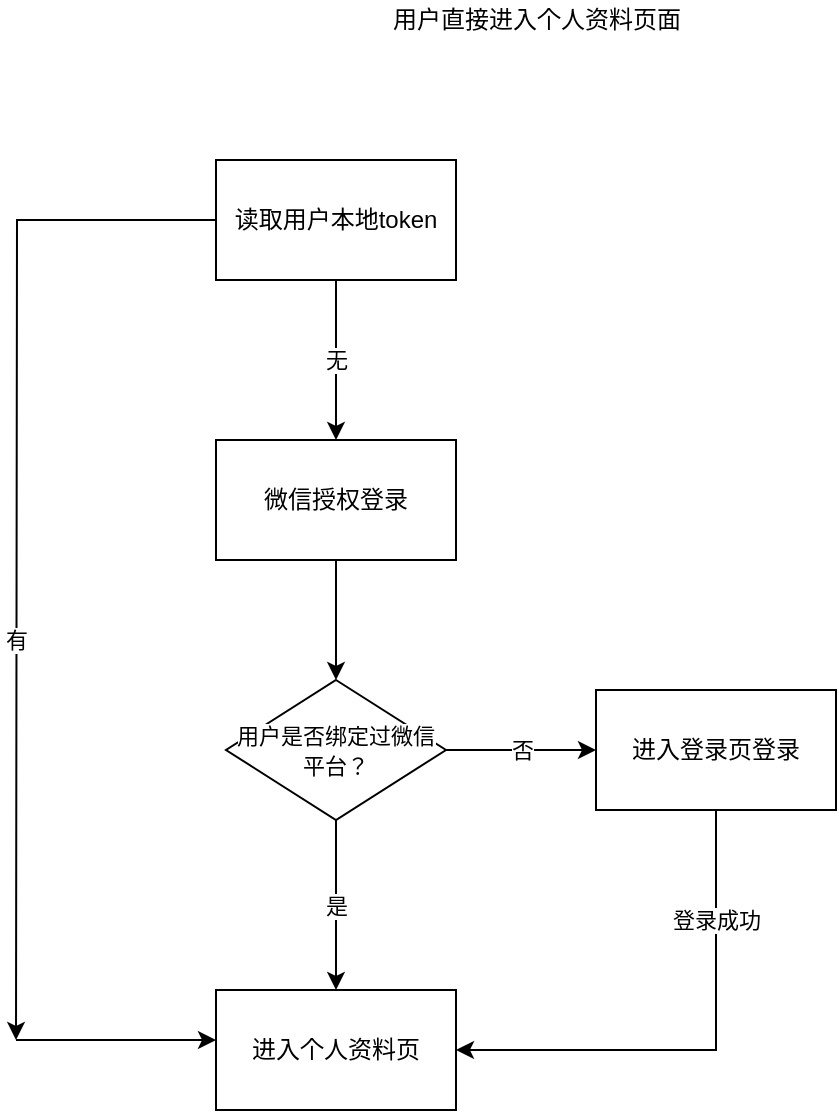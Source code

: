 <mxfile version="14.7.2" type="github">
  <diagram id="CGK6dP2NKaerPSv48ubt" name="Page-1">
    <mxGraphModel dx="1422" dy="794" grid="1" gridSize="10" guides="1" tooltips="1" connect="1" arrows="1" fold="1" page="1" pageScale="1" pageWidth="827" pageHeight="1169" math="0" shadow="0">
      <root>
        <mxCell id="0" />
        <mxCell id="1" parent="0" />
        <mxCell id="i0rgtF_RT_bJAH0_wHCv-4" value="" style="edgeStyle=orthogonalEdgeStyle;rounded=0;orthogonalLoop=1;jettySize=auto;html=1;entryX=0.5;entryY=0;entryDx=0;entryDy=0;" parent="1" source="i0rgtF_RT_bJAH0_wHCv-1" target="i0rgtF_RT_bJAH0_wHCv-3" edge="1">
          <mxGeometry relative="1" as="geometry" />
        </mxCell>
        <mxCell id="i0rgtF_RT_bJAH0_wHCv-1" value="微信授权登录" style="rounded=0;whiteSpace=wrap;html=1;" parent="1" vertex="1">
          <mxGeometry x="260" y="280" width="120" height="60" as="geometry" />
        </mxCell>
        <mxCell id="fZd7jMqDWU0_LgG65QuV-3" value="是" style="edgeStyle=orthogonalEdgeStyle;rounded=0;orthogonalLoop=1;jettySize=auto;html=1;" parent="1" source="i0rgtF_RT_bJAH0_wHCv-3" target="fZd7jMqDWU0_LgG65QuV-2" edge="1">
          <mxGeometry relative="1" as="geometry">
            <Array as="points">
              <mxPoint x="320" y="510" />
              <mxPoint x="320" y="510" />
            </Array>
          </mxGeometry>
        </mxCell>
        <mxCell id="fZd7jMqDWU0_LgG65QuV-6" value="否" style="edgeStyle=orthogonalEdgeStyle;rounded=0;orthogonalLoop=1;jettySize=auto;html=1;" parent="1" source="i0rgtF_RT_bJAH0_wHCv-3" target="fZd7jMqDWU0_LgG65QuV-5" edge="1">
          <mxGeometry relative="1" as="geometry" />
        </mxCell>
        <mxCell id="i0rgtF_RT_bJAH0_wHCv-3" value="&lt;span style=&quot;font-size: 11px ; background-color: rgb(255 , 255 , 255)&quot;&gt;用户是否绑定过微信平台？&lt;/span&gt;" style="rhombus;whiteSpace=wrap;html=1;" parent="1" vertex="1">
          <mxGeometry x="265" y="400" width="110" height="70" as="geometry" />
        </mxCell>
        <mxCell id="fZd7jMqDWU0_LgG65QuV-2" value="进入个人资料页" style="whiteSpace=wrap;html=1;" parent="1" vertex="1">
          <mxGeometry x="260" y="555" width="120" height="60" as="geometry" />
        </mxCell>
        <mxCell id="3rpgMz8QcosWbd1gooYR-3" style="edgeStyle=orthogonalEdgeStyle;rounded=0;orthogonalLoop=1;jettySize=auto;html=1;entryX=1;entryY=0.5;entryDx=0;entryDy=0;" edge="1" parent="1" source="fZd7jMqDWU0_LgG65QuV-5" target="fZd7jMqDWU0_LgG65QuV-2">
          <mxGeometry relative="1" as="geometry">
            <Array as="points">
              <mxPoint x="510" y="585" />
            </Array>
          </mxGeometry>
        </mxCell>
        <mxCell id="3rpgMz8QcosWbd1gooYR-4" value="登录成功" style="edgeLabel;html=1;align=center;verticalAlign=middle;resizable=0;points=[];" vertex="1" connectable="0" parent="3rpgMz8QcosWbd1gooYR-3">
          <mxGeometry x="-0.328" y="-1" relative="1" as="geometry">
            <mxPoint x="1" y="-29" as="offset" />
          </mxGeometry>
        </mxCell>
        <mxCell id="fZd7jMqDWU0_LgG65QuV-5" value="进入登录页登录" style="whiteSpace=wrap;html=1;" parent="1" vertex="1">
          <mxGeometry x="450" y="405" width="120" height="60" as="geometry" />
        </mxCell>
        <mxCell id="fZd7jMqDWU0_LgG65QuV-16" value="无" style="edgeStyle=orthogonalEdgeStyle;rounded=0;orthogonalLoop=1;jettySize=auto;html=1;entryX=0.5;entryY=0;entryDx=0;entryDy=0;" parent="1" source="fZd7jMqDWU0_LgG65QuV-11" target="i0rgtF_RT_bJAH0_wHCv-1" edge="1">
          <mxGeometry relative="1" as="geometry" />
        </mxCell>
        <mxCell id="fZd7jMqDWU0_LgG65QuV-17" value="有" style="edgeStyle=orthogonalEdgeStyle;rounded=0;orthogonalLoop=1;jettySize=auto;html=1;" parent="1" source="fZd7jMqDWU0_LgG65QuV-11" edge="1">
          <mxGeometry x="0.216" relative="1" as="geometry">
            <mxPoint x="160" y="580" as="targetPoint" />
            <mxPoint as="offset" />
          </mxGeometry>
        </mxCell>
        <mxCell id="fZd7jMqDWU0_LgG65QuV-11" value="读取用户本地token" style="whiteSpace=wrap;html=1;rounded=0;" parent="1" vertex="1">
          <mxGeometry x="260" y="140" width="120" height="60" as="geometry" />
        </mxCell>
        <mxCell id="fZd7jMqDWU0_LgG65QuV-21" value="" style="endArrow=classic;html=1;" parent="1" edge="1">
          <mxGeometry relative="1" as="geometry">
            <mxPoint x="160" y="580" as="sourcePoint" />
            <mxPoint x="260" y="580" as="targetPoint" />
          </mxGeometry>
        </mxCell>
        <mxCell id="fZd7jMqDWU0_LgG65QuV-23" value="用户直接进入个人资料页面" style="text;html=1;align=center;verticalAlign=middle;resizable=0;points=[];autosize=1;strokeColor=none;" parent="1" vertex="1">
          <mxGeometry x="340" y="60" width="160" height="20" as="geometry" />
        </mxCell>
      </root>
    </mxGraphModel>
  </diagram>
</mxfile>
